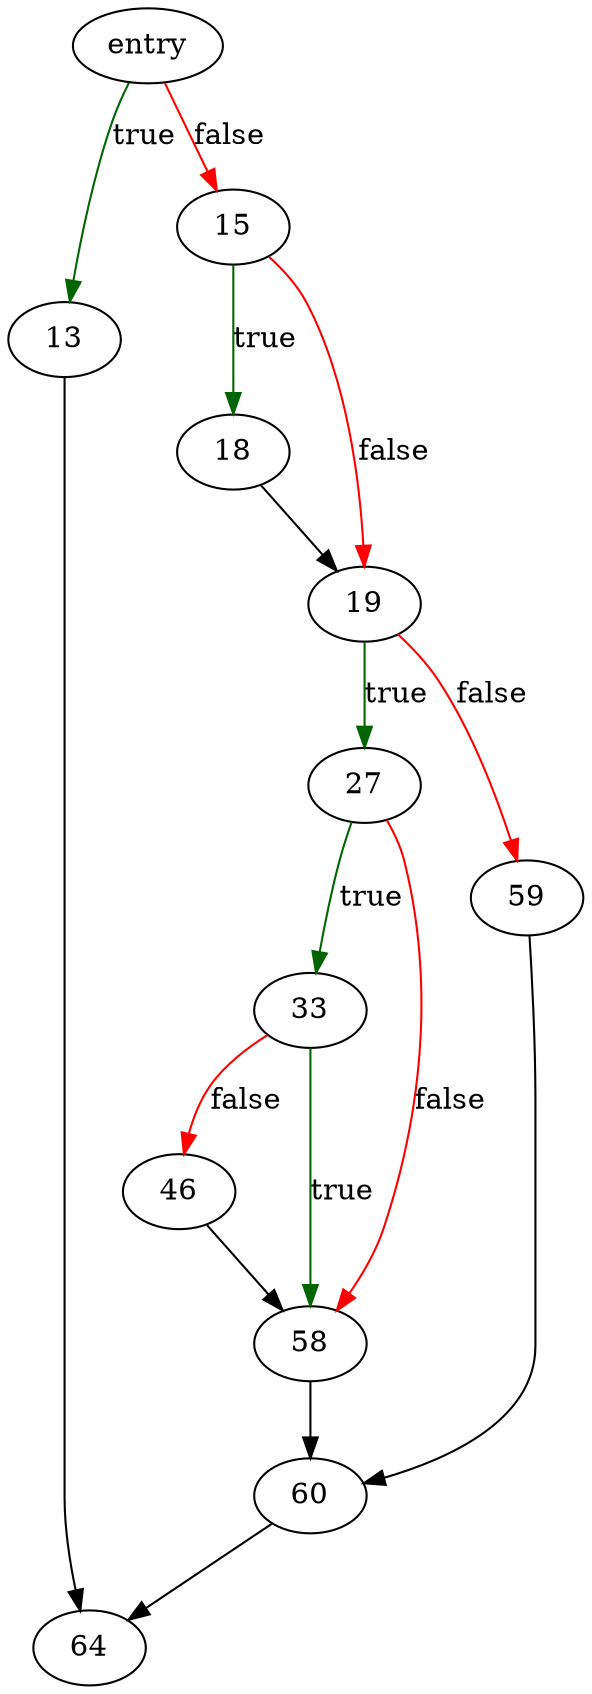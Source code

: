 digraph "sqlite3_open16" {
	// Node definitions.
	2 [label=entry];
	13;
	15;
	18;
	19;
	27;
	33;
	46;
	58;
	59;
	60;
	64;

	// Edge definitions.
	2 -> 13 [
		color=darkgreen
		label=true
	];
	2 -> 15 [
		color=red
		label=false
	];
	13 -> 64;
	15 -> 18 [
		color=darkgreen
		label=true
	];
	15 -> 19 [
		color=red
		label=false
	];
	18 -> 19;
	19 -> 27 [
		color=darkgreen
		label=true
	];
	19 -> 59 [
		color=red
		label=false
	];
	27 -> 33 [
		color=darkgreen
		label=true
	];
	27 -> 58 [
		color=red
		label=false
	];
	33 -> 46 [
		color=red
		label=false
	];
	33 -> 58 [
		color=darkgreen
		label=true
	];
	46 -> 58;
	58 -> 60;
	59 -> 60;
	60 -> 64;
}